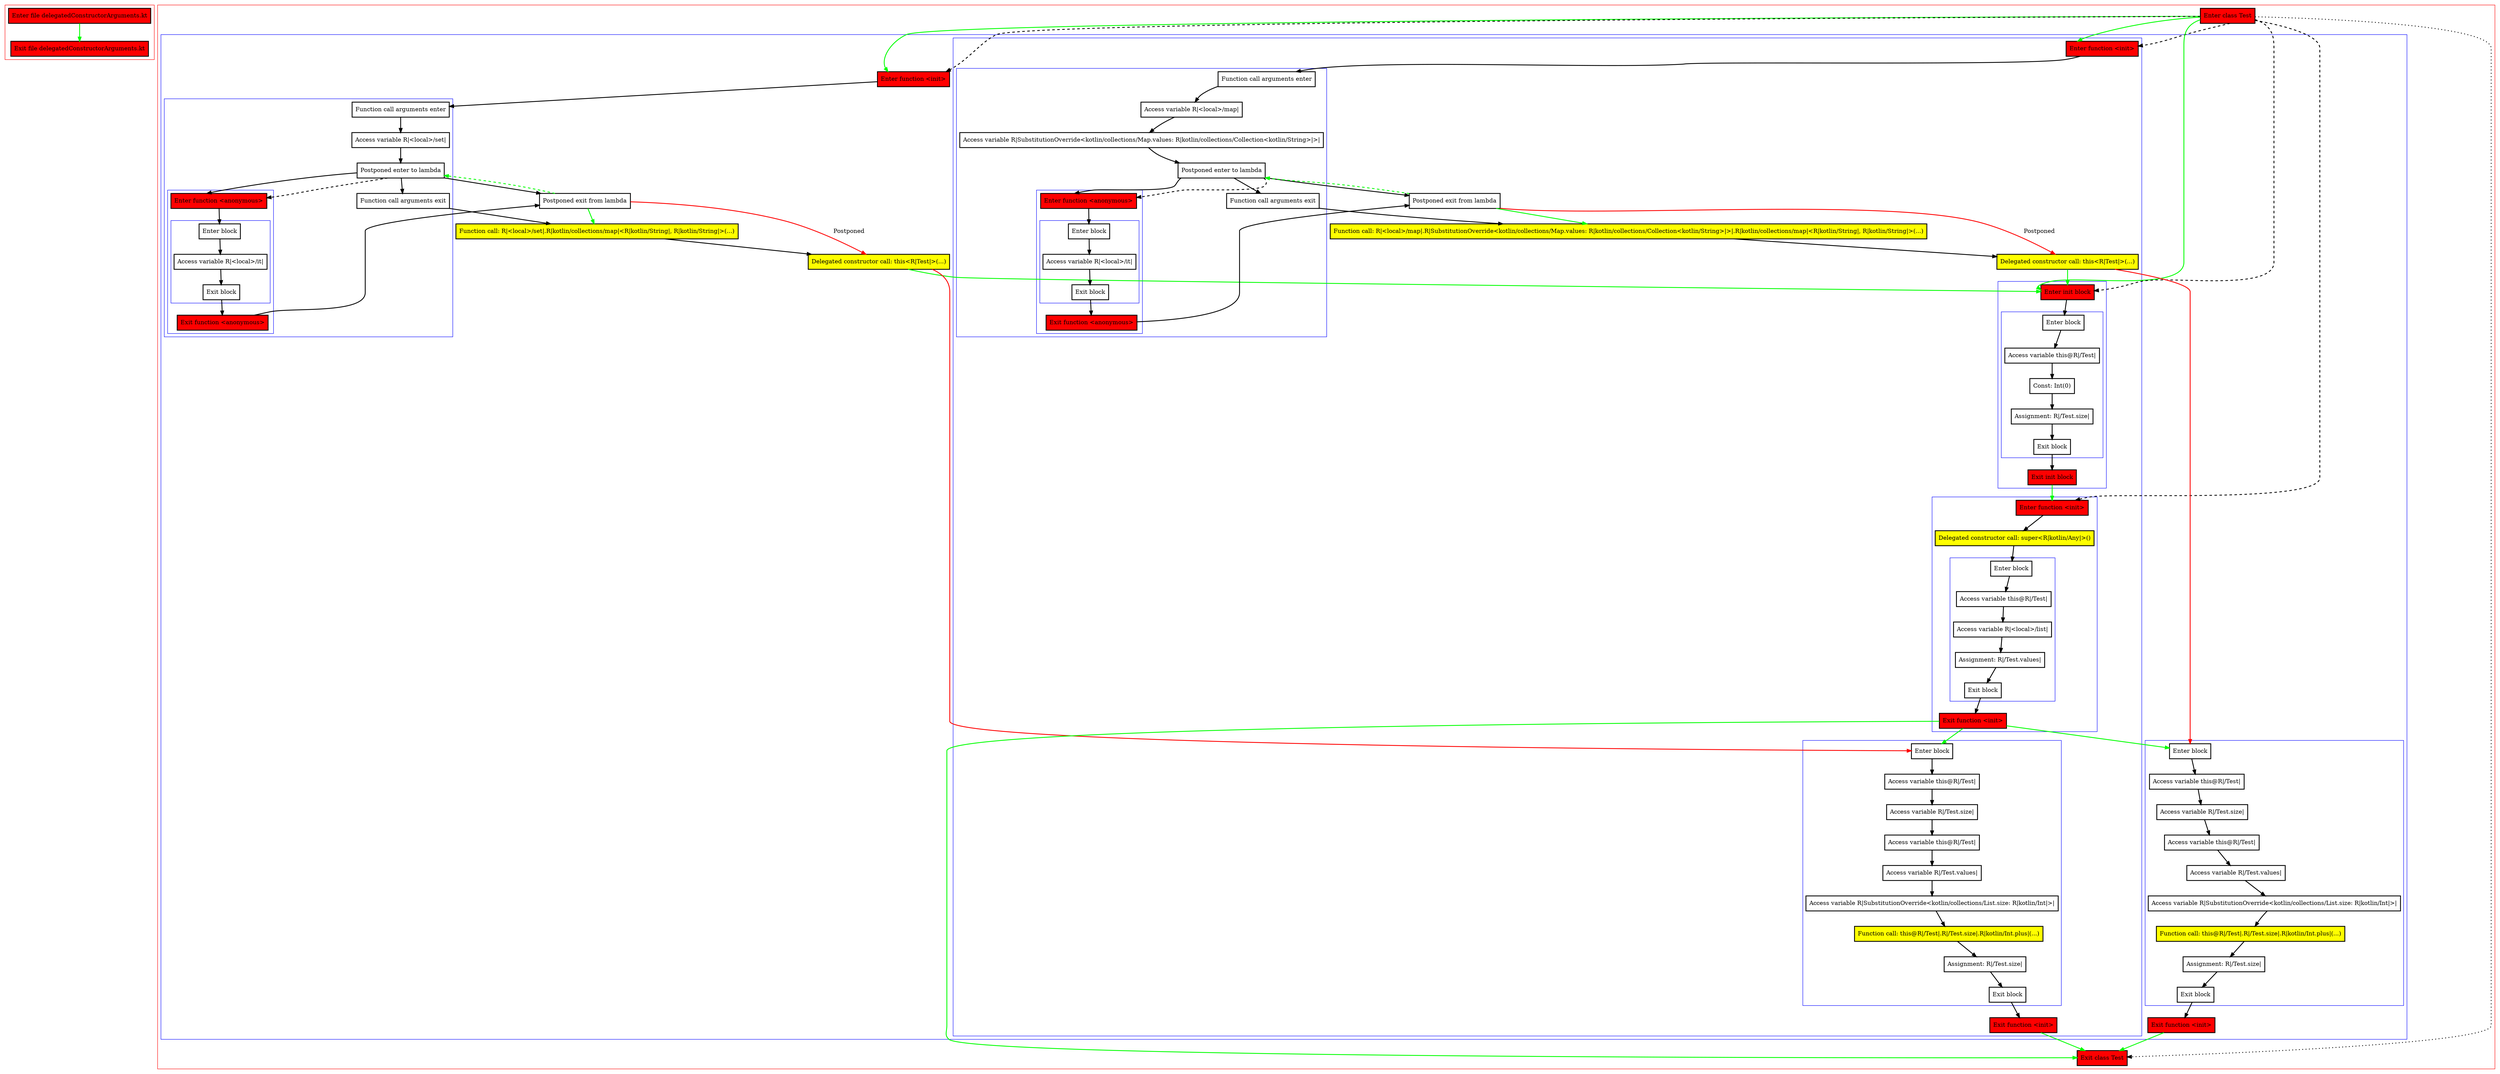 digraph delegatedConstructorArguments_kt {
    graph [nodesep=3]
    node [shape=box penwidth=2]
    edge [penwidth=2]

    subgraph cluster_0 {
        color=red
        0 [label="Enter file delegatedConstructorArguments.kt" style="filled" fillcolor=red];
        1 [label="Exit file delegatedConstructorArguments.kt" style="filled" fillcolor=red];
    }
    0 -> {1} [color=green];

    subgraph cluster_1 {
        color=red
        2 [label="Enter class Test" style="filled" fillcolor=red];
        subgraph cluster_2 {
            color=blue
            3 [label="Enter function <init>" style="filled" fillcolor=red];
            subgraph cluster_3 {
                color=blue
                4 [label="Function call arguments enter"];
                5 [label="Access variable R|<local>/set|"];
                6 [label="Postponed enter to lambda"];
                subgraph cluster_4 {
                    color=blue
                    7 [label="Enter function <anonymous>" style="filled" fillcolor=red];
                    subgraph cluster_5 {
                        color=blue
                        8 [label="Enter block"];
                        9 [label="Access variable R|<local>/it|"];
                        10 [label="Exit block"];
                    }
                    11 [label="Exit function <anonymous>" style="filled" fillcolor=red];
                }
                12 [label="Function call arguments exit"];
            }
            13 [label="Postponed exit from lambda"];
            14 [label="Function call: R|<local>/set|.R|kotlin/collections/map|<R|kotlin/String|, R|kotlin/String|>(...)" style="filled" fillcolor=yellow];
            15 [label="Delegated constructor call: this<R|Test|>(...)" style="filled" fillcolor=yellow];
            subgraph cluster_6 {
                color=blue
                16 [label="Enter function <init>" style="filled" fillcolor=red];
                subgraph cluster_7 {
                    color=blue
                    17 [label="Function call arguments enter"];
                    18 [label="Access variable R|<local>/map|"];
                    19 [label="Access variable R|SubstitutionOverride<kotlin/collections/Map.values: R|kotlin/collections/Collection<kotlin/String>|>|"];
                    20 [label="Postponed enter to lambda"];
                    subgraph cluster_8 {
                        color=blue
                        21 [label="Enter function <anonymous>" style="filled" fillcolor=red];
                        subgraph cluster_9 {
                            color=blue
                            22 [label="Enter block"];
                            23 [label="Access variable R|<local>/it|"];
                            24 [label="Exit block"];
                        }
                        25 [label="Exit function <anonymous>" style="filled" fillcolor=red];
                    }
                    26 [label="Function call arguments exit"];
                }
                27 [label="Postponed exit from lambda"];
                28 [label="Function call: R|<local>/map|.R|SubstitutionOverride<kotlin/collections/Map.values: R|kotlin/collections/Collection<kotlin/String>|>|.R|kotlin/collections/map|<R|kotlin/String|, R|kotlin/String|>(...)" style="filled" fillcolor=yellow];
                29 [label="Delegated constructor call: this<R|Test|>(...)" style="filled" fillcolor=yellow];
                subgraph cluster_10 {
                    color=blue
                    30 [label="Enter init block" style="filled" fillcolor=red];
                    subgraph cluster_11 {
                        color=blue
                        31 [label="Enter block"];
                        32 [label="Access variable this@R|/Test|"];
                        33 [label="Const: Int(0)"];
                        34 [label="Assignment: R|/Test.size|"];
                        35 [label="Exit block"];
                    }
                    36 [label="Exit init block" style="filled" fillcolor=red];
                }
                subgraph cluster_12 {
                    color=blue
                    37 [label="Enter function <init>" style="filled" fillcolor=red];
                    38 [label="Delegated constructor call: super<R|kotlin/Any|>()" style="filled" fillcolor=yellow];
                    subgraph cluster_13 {
                        color=blue
                        39 [label="Enter block"];
                        40 [label="Access variable this@R|/Test|"];
                        41 [label="Access variable R|<local>/list|"];
                        42 [label="Assignment: R|/Test.values|"];
                        43 [label="Exit block"];
                    }
                    44 [label="Exit function <init>" style="filled" fillcolor=red];
                }
                subgraph cluster_14 {
                    color=blue
                    45 [label="Enter block"];
                    46 [label="Access variable this@R|/Test|"];
                    47 [label="Access variable R|/Test.size|"];
                    48 [label="Access variable this@R|/Test|"];
                    49 [label="Access variable R|/Test.values|"];
                    50 [label="Access variable R|SubstitutionOverride<kotlin/collections/List.size: R|kotlin/Int|>|"];
                    51 [label="Function call: this@R|/Test|.R|/Test.size|.R|kotlin/Int.plus|(...)" style="filled" fillcolor=yellow];
                    52 [label="Assignment: R|/Test.size|"];
                    53 [label="Exit block"];
                }
                54 [label="Exit function <init>" style="filled" fillcolor=red];
            }
            subgraph cluster_15 {
                color=blue
                55 [label="Enter block"];
                56 [label="Access variable this@R|/Test|"];
                57 [label="Access variable R|/Test.size|"];
                58 [label="Access variable this@R|/Test|"];
                59 [label="Access variable R|/Test.values|"];
                60 [label="Access variable R|SubstitutionOverride<kotlin/collections/List.size: R|kotlin/Int|>|"];
                61 [label="Function call: this@R|/Test|.R|/Test.size|.R|kotlin/Int.plus|(...)" style="filled" fillcolor=yellow];
                62 [label="Assignment: R|/Test.size|"];
                63 [label="Exit block"];
            }
            64 [label="Exit function <init>" style="filled" fillcolor=red];
        }
        65 [label="Exit class Test" style="filled" fillcolor=red];
    }
    2 -> {3 16 30} [color=green];
    2 -> {65} [style=dotted];
    2 -> {3 16 30 37} [style=dashed];
    3 -> {4};
    4 -> {5};
    5 -> {6};
    6 -> {7 12 13};
    6 -> {7} [style=dashed];
    7 -> {8};
    8 -> {9};
    9 -> {10};
    10 -> {11};
    11 -> {13};
    12 -> {14};
    13 -> {6} [color=green style=dashed];
    13 -> {14} [color=green];
    13 -> {15} [color=red label="Postponed"];
    14 -> {15};
    15 -> {30} [color=green];
    15 -> {45} [color=red];
    16 -> {17};
    17 -> {18};
    18 -> {19};
    19 -> {20};
    20 -> {21 26 27};
    20 -> {21} [style=dashed];
    21 -> {22};
    22 -> {23};
    23 -> {24};
    24 -> {25};
    25 -> {27};
    26 -> {28};
    27 -> {20} [color=green style=dashed];
    27 -> {28} [color=green];
    27 -> {29} [color=red label="Postponed"];
    28 -> {29};
    29 -> {30} [color=green];
    29 -> {55} [color=red];
    30 -> {31};
    31 -> {32};
    32 -> {33};
    33 -> {34};
    34 -> {35};
    35 -> {36};
    36 -> {37} [color=green];
    37 -> {38};
    38 -> {39};
    39 -> {40};
    40 -> {41};
    41 -> {42};
    42 -> {43};
    43 -> {44};
    44 -> {45 55 65} [color=green];
    45 -> {46};
    46 -> {47};
    47 -> {48};
    48 -> {49};
    49 -> {50};
    50 -> {51};
    51 -> {52};
    52 -> {53};
    53 -> {54};
    54 -> {65} [color=green];
    55 -> {56};
    56 -> {57};
    57 -> {58};
    58 -> {59};
    59 -> {60};
    60 -> {61};
    61 -> {62};
    62 -> {63};
    63 -> {64};
    64 -> {65} [color=green];

}
